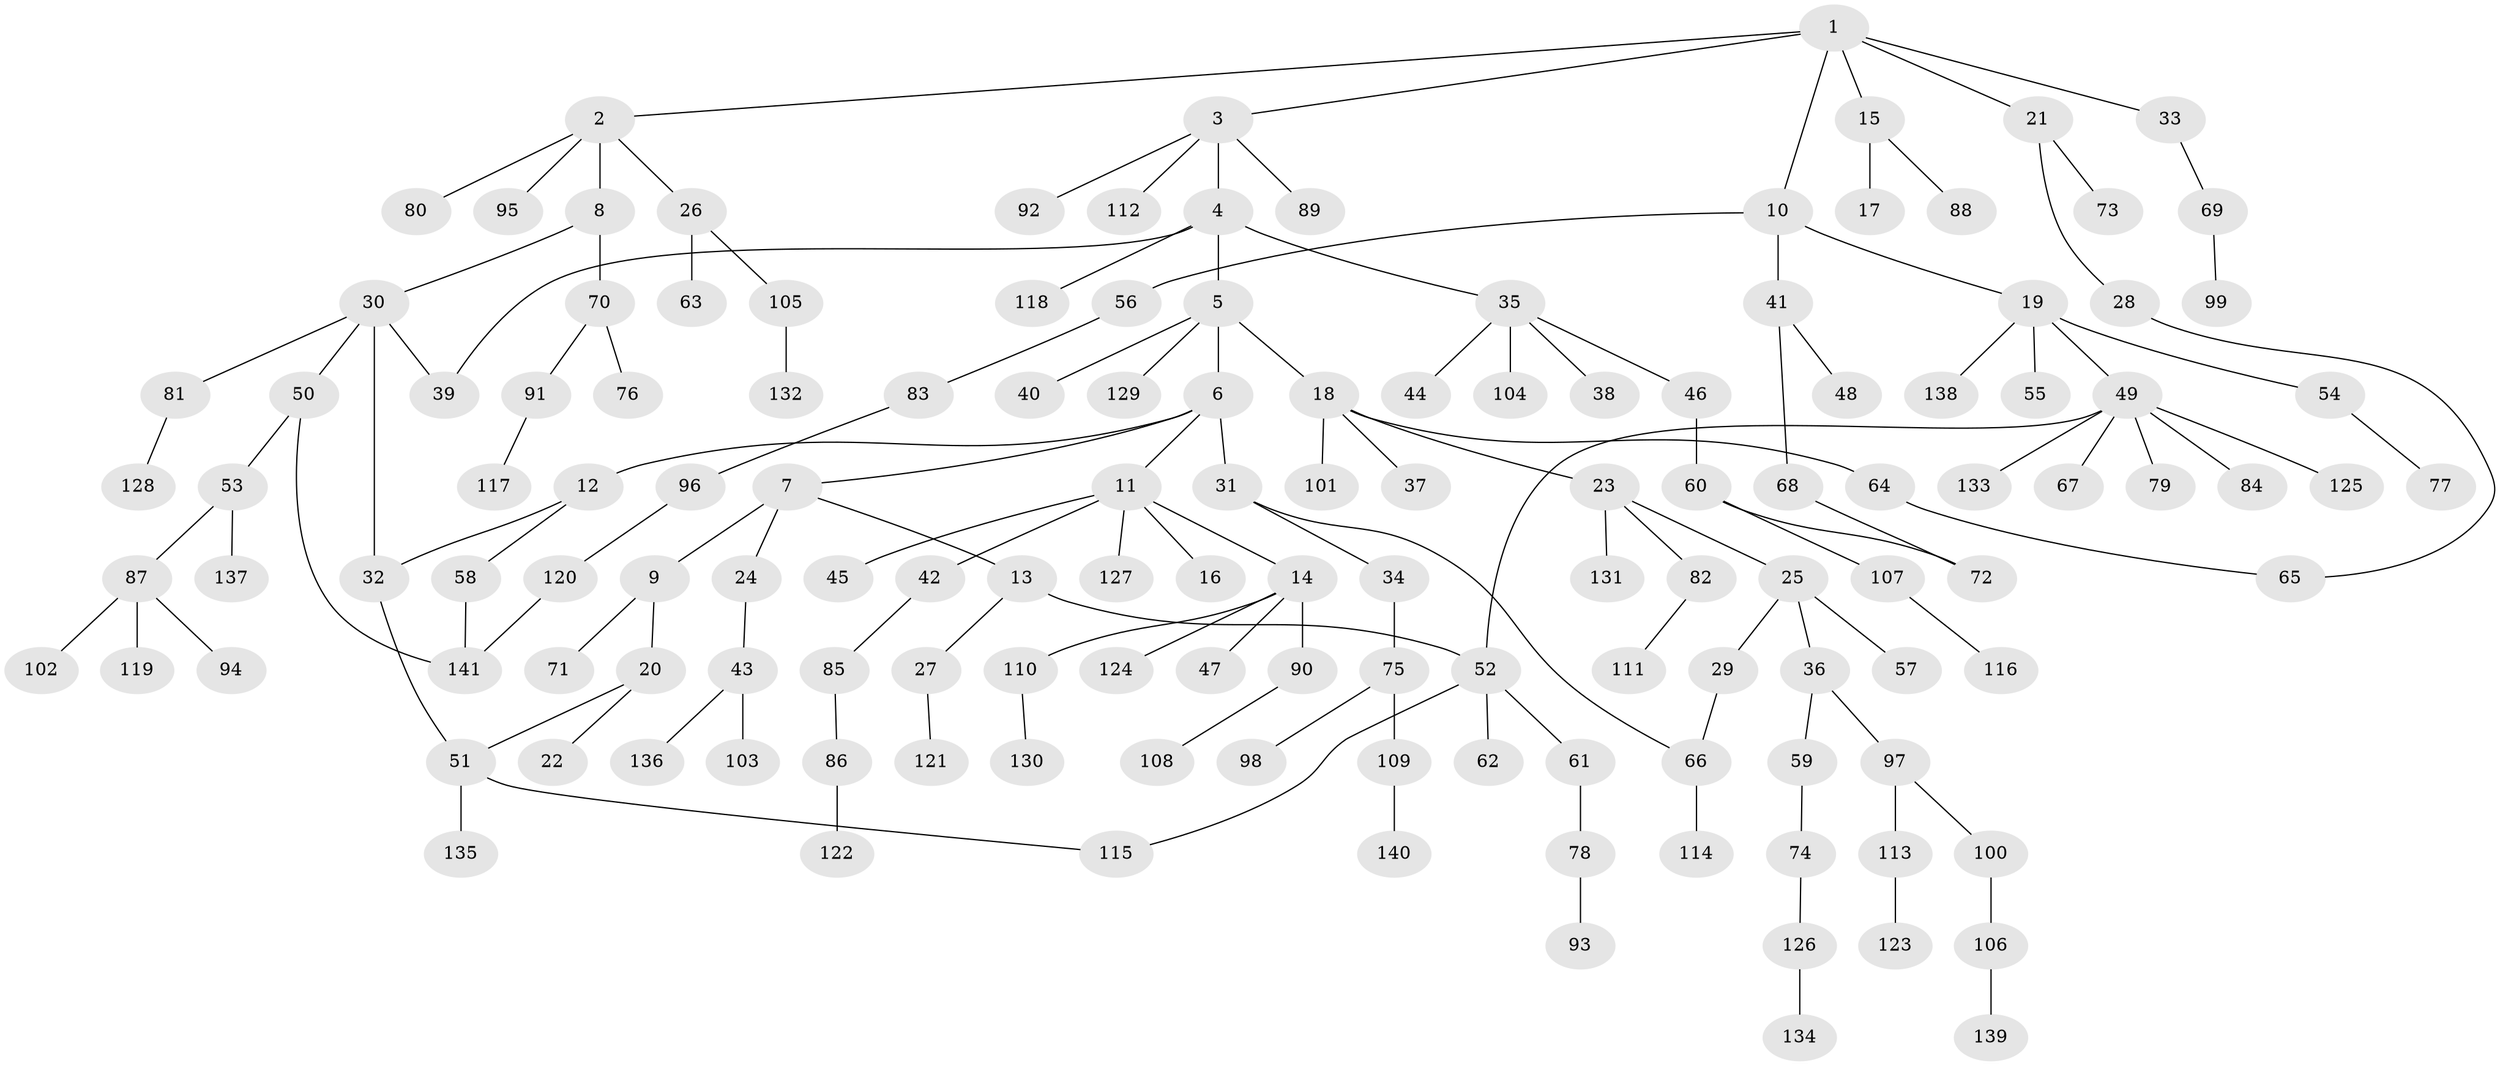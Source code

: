 // Generated by graph-tools (version 1.1) at 2025/01/03/09/25 03:01:12]
// undirected, 141 vertices, 150 edges
graph export_dot {
graph [start="1"]
  node [color=gray90,style=filled];
  1;
  2;
  3;
  4;
  5;
  6;
  7;
  8;
  9;
  10;
  11;
  12;
  13;
  14;
  15;
  16;
  17;
  18;
  19;
  20;
  21;
  22;
  23;
  24;
  25;
  26;
  27;
  28;
  29;
  30;
  31;
  32;
  33;
  34;
  35;
  36;
  37;
  38;
  39;
  40;
  41;
  42;
  43;
  44;
  45;
  46;
  47;
  48;
  49;
  50;
  51;
  52;
  53;
  54;
  55;
  56;
  57;
  58;
  59;
  60;
  61;
  62;
  63;
  64;
  65;
  66;
  67;
  68;
  69;
  70;
  71;
  72;
  73;
  74;
  75;
  76;
  77;
  78;
  79;
  80;
  81;
  82;
  83;
  84;
  85;
  86;
  87;
  88;
  89;
  90;
  91;
  92;
  93;
  94;
  95;
  96;
  97;
  98;
  99;
  100;
  101;
  102;
  103;
  104;
  105;
  106;
  107;
  108;
  109;
  110;
  111;
  112;
  113;
  114;
  115;
  116;
  117;
  118;
  119;
  120;
  121;
  122;
  123;
  124;
  125;
  126;
  127;
  128;
  129;
  130;
  131;
  132;
  133;
  134;
  135;
  136;
  137;
  138;
  139;
  140;
  141;
  1 -- 2;
  1 -- 3;
  1 -- 10;
  1 -- 15;
  1 -- 21;
  1 -- 33;
  2 -- 8;
  2 -- 26;
  2 -- 80;
  2 -- 95;
  3 -- 4;
  3 -- 89;
  3 -- 92;
  3 -- 112;
  4 -- 5;
  4 -- 35;
  4 -- 39;
  4 -- 118;
  5 -- 6;
  5 -- 18;
  5 -- 40;
  5 -- 129;
  6 -- 7;
  6 -- 11;
  6 -- 12;
  6 -- 31;
  7 -- 9;
  7 -- 13;
  7 -- 24;
  8 -- 30;
  8 -- 70;
  9 -- 20;
  9 -- 71;
  10 -- 19;
  10 -- 41;
  10 -- 56;
  11 -- 14;
  11 -- 16;
  11 -- 42;
  11 -- 45;
  11 -- 127;
  12 -- 58;
  12 -- 32;
  13 -- 27;
  13 -- 52;
  14 -- 47;
  14 -- 90;
  14 -- 110;
  14 -- 124;
  15 -- 17;
  15 -- 88;
  18 -- 23;
  18 -- 37;
  18 -- 64;
  18 -- 101;
  19 -- 49;
  19 -- 54;
  19 -- 55;
  19 -- 138;
  20 -- 22;
  20 -- 51;
  21 -- 28;
  21 -- 73;
  23 -- 25;
  23 -- 82;
  23 -- 131;
  24 -- 43;
  25 -- 29;
  25 -- 36;
  25 -- 57;
  26 -- 63;
  26 -- 105;
  27 -- 121;
  28 -- 65;
  29 -- 66;
  30 -- 32;
  30 -- 50;
  30 -- 81;
  30 -- 39;
  31 -- 34;
  31 -- 66;
  32 -- 51;
  33 -- 69;
  34 -- 75;
  35 -- 38;
  35 -- 44;
  35 -- 46;
  35 -- 104;
  36 -- 59;
  36 -- 97;
  41 -- 48;
  41 -- 68;
  42 -- 85;
  43 -- 103;
  43 -- 136;
  46 -- 60;
  49 -- 52;
  49 -- 67;
  49 -- 79;
  49 -- 84;
  49 -- 125;
  49 -- 133;
  50 -- 53;
  50 -- 141;
  51 -- 135;
  51 -- 115;
  52 -- 61;
  52 -- 62;
  52 -- 115;
  53 -- 87;
  53 -- 137;
  54 -- 77;
  56 -- 83;
  58 -- 141;
  59 -- 74;
  60 -- 107;
  60 -- 72;
  61 -- 78;
  64 -- 65;
  66 -- 114;
  68 -- 72;
  69 -- 99;
  70 -- 76;
  70 -- 91;
  74 -- 126;
  75 -- 98;
  75 -- 109;
  78 -- 93;
  81 -- 128;
  82 -- 111;
  83 -- 96;
  85 -- 86;
  86 -- 122;
  87 -- 94;
  87 -- 102;
  87 -- 119;
  90 -- 108;
  91 -- 117;
  96 -- 120;
  97 -- 100;
  97 -- 113;
  100 -- 106;
  105 -- 132;
  106 -- 139;
  107 -- 116;
  109 -- 140;
  110 -- 130;
  113 -- 123;
  120 -- 141;
  126 -- 134;
}
